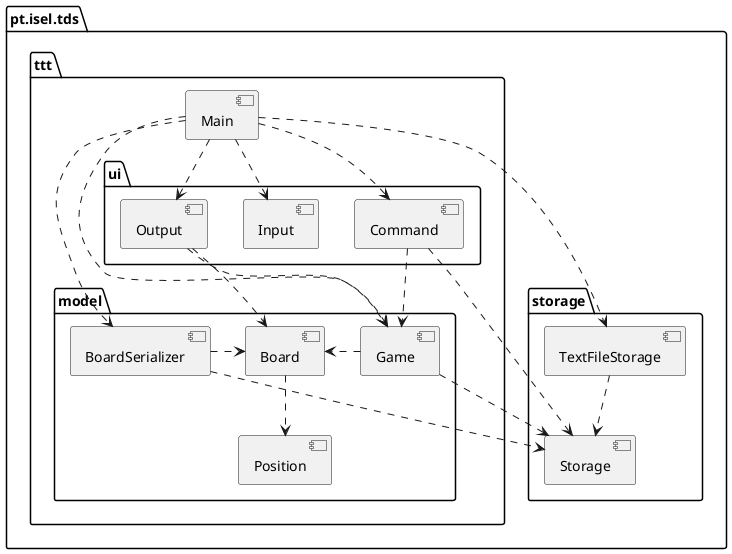 @startuml

package tds as "pt.isel.tds" {
    package storage {
        [Storage]
        [TextFileStorage]
    }
    package ttt {
        package model  {
            [Game]
            [Board]
            [Position]
            [BoardSerializer]
        }
        package ui {
            [Command]
            [Input]
            [Output]
        }
        [Main]
    }
}

Game .right.> Board
Board ..> Position

Main ..> Command
Main ..> Input
Main ..> Output
Main ..> Game
Command .> Game
Output ..> Game
Output ..> Board

TextFileStorage ..> Storage
BoardSerializer ..> Storage
BoardSerializer .right.> Board

Main ..> BoardSerializer
Main ..> TextFileStorage
Command ..> Storage
Game ..> Storage
@enduml